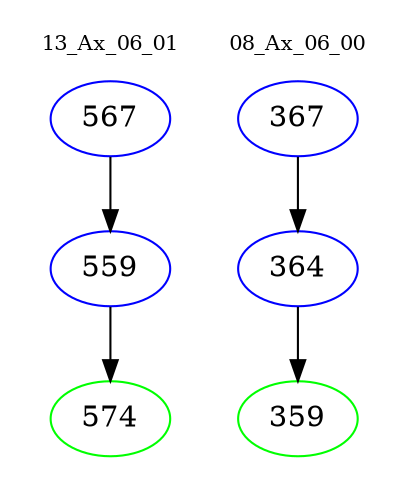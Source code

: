digraph{
subgraph cluster_0 {
color = white
label = "13_Ax_06_01";
fontsize=10;
T0_567 [label="567", color="blue"]
T0_567 -> T0_559 [color="black"]
T0_559 [label="559", color="blue"]
T0_559 -> T0_574 [color="black"]
T0_574 [label="574", color="green"]
}
subgraph cluster_1 {
color = white
label = "08_Ax_06_00";
fontsize=10;
T1_367 [label="367", color="blue"]
T1_367 -> T1_364 [color="black"]
T1_364 [label="364", color="blue"]
T1_364 -> T1_359 [color="black"]
T1_359 [label="359", color="green"]
}
}
